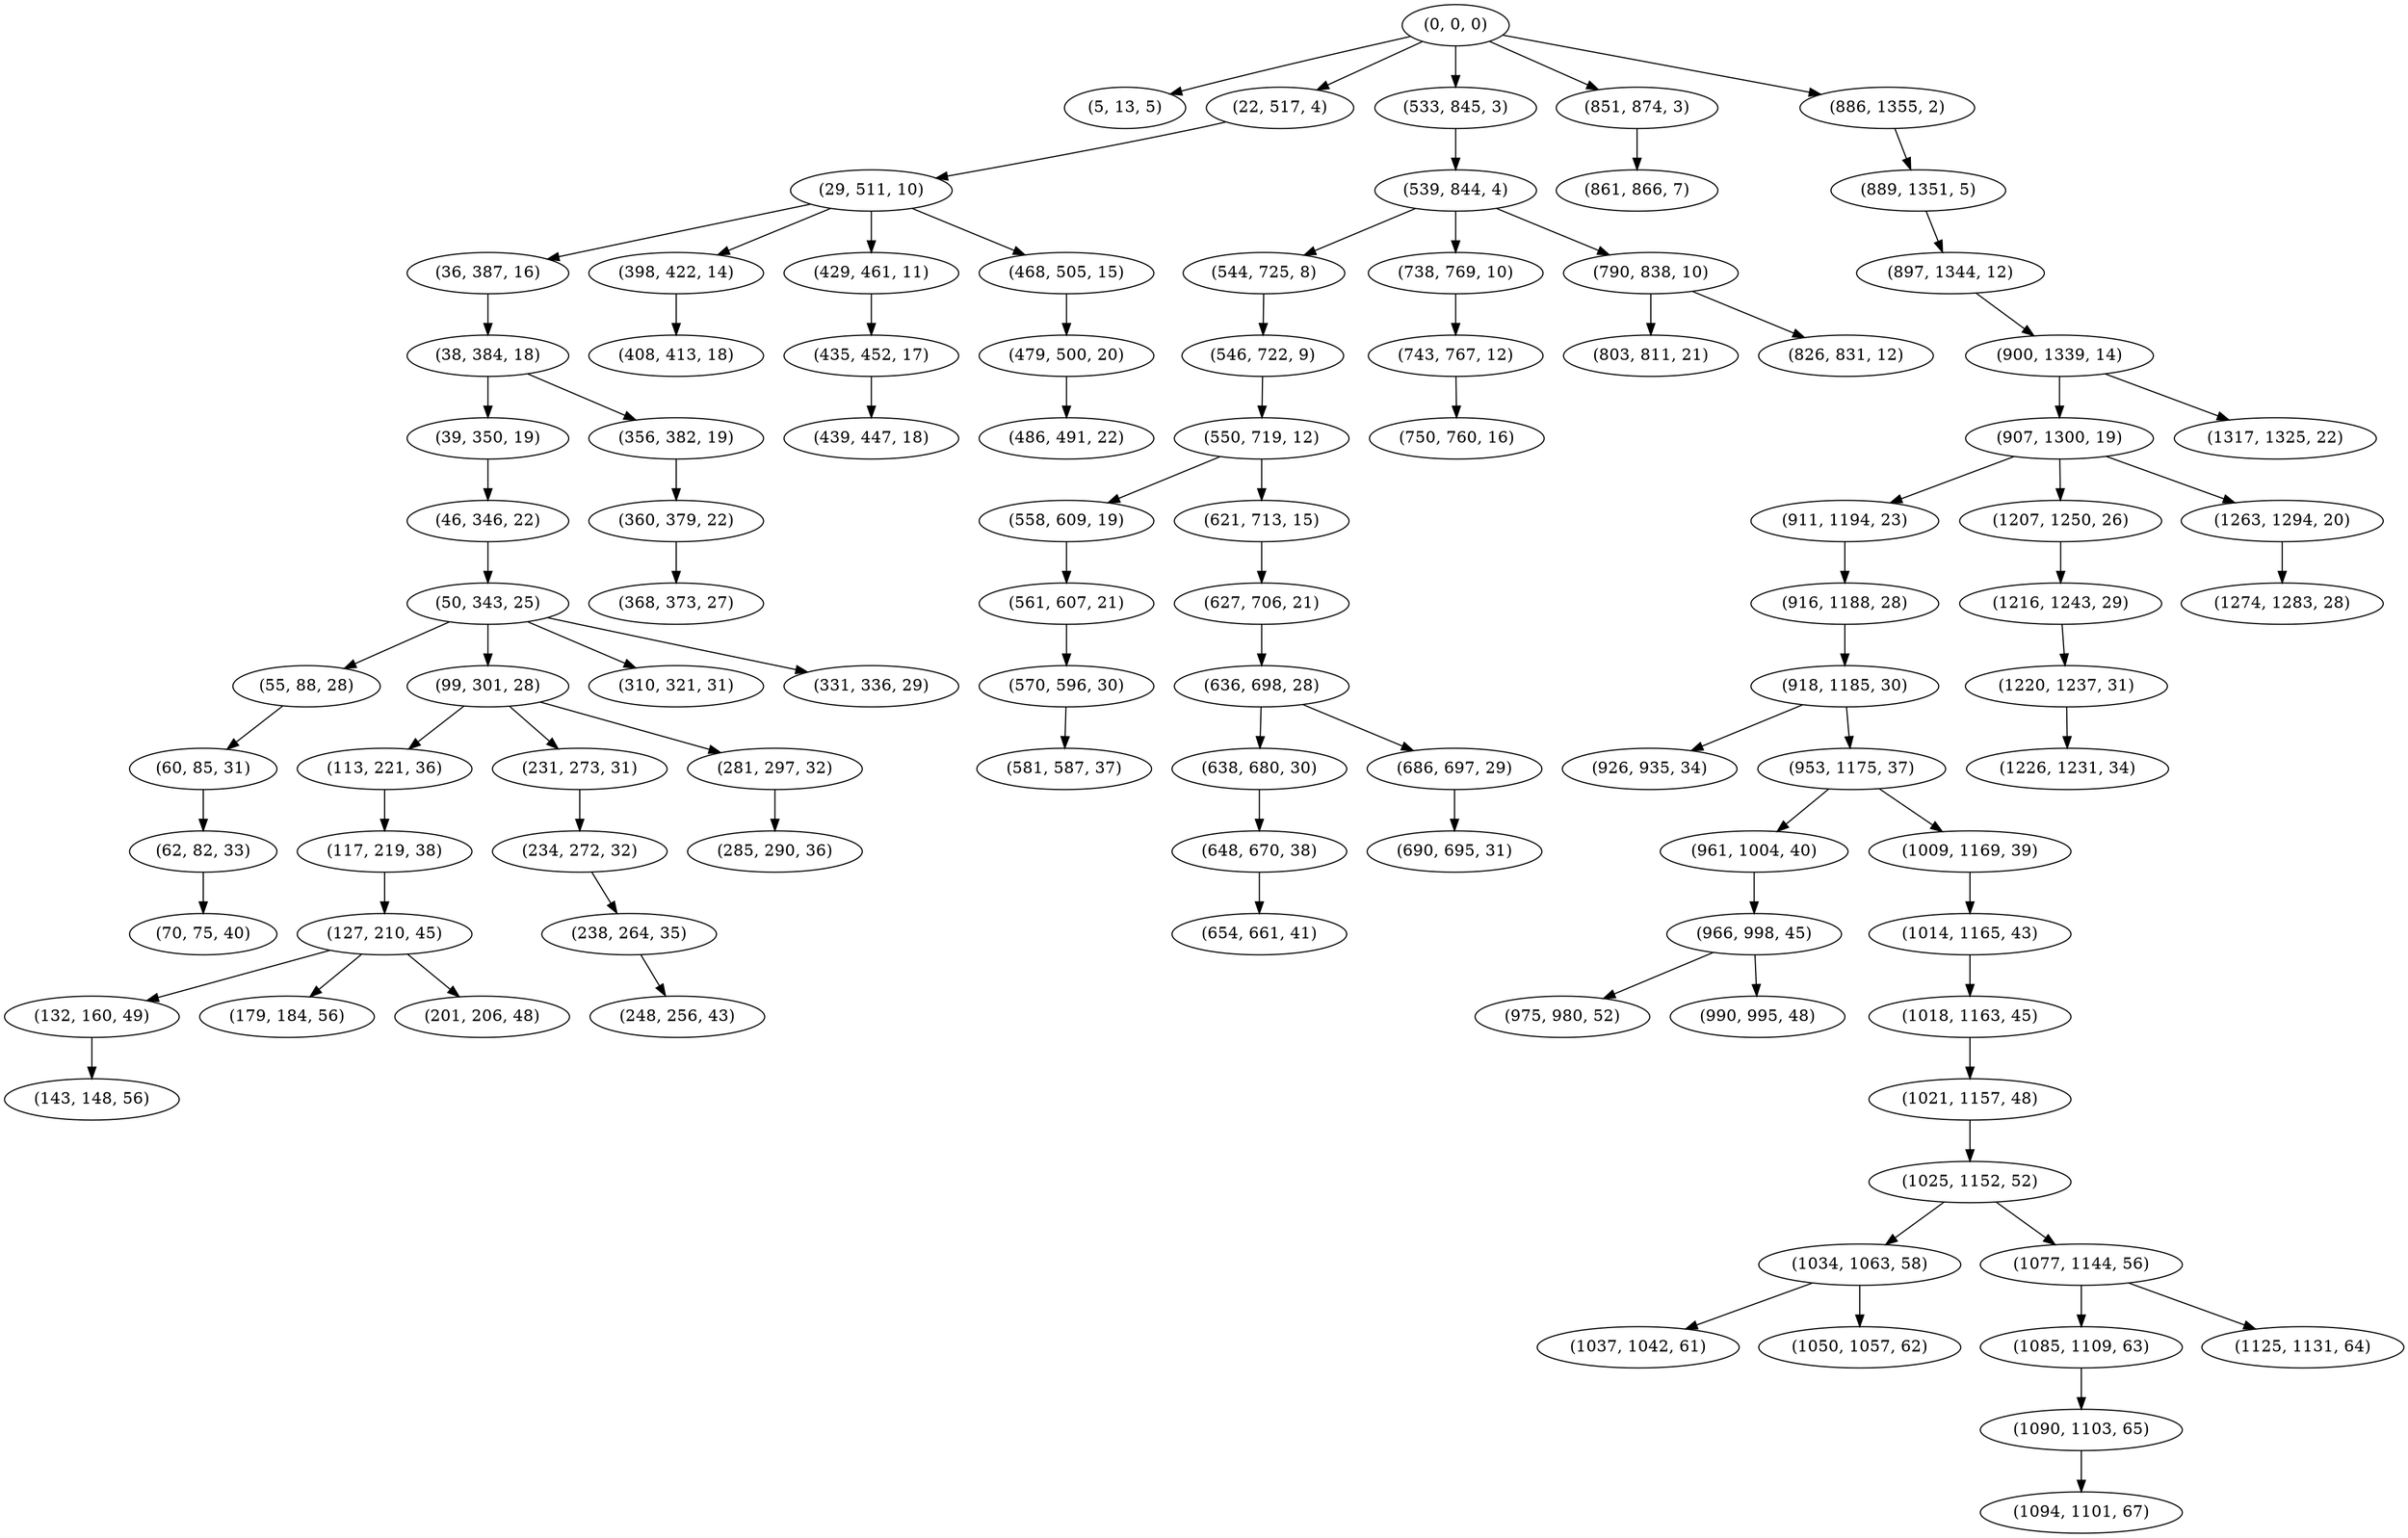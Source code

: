 digraph tree {
    "(0, 0, 0)";
    "(5, 13, 5)";
    "(22, 517, 4)";
    "(29, 511, 10)";
    "(36, 387, 16)";
    "(38, 384, 18)";
    "(39, 350, 19)";
    "(46, 346, 22)";
    "(50, 343, 25)";
    "(55, 88, 28)";
    "(60, 85, 31)";
    "(62, 82, 33)";
    "(70, 75, 40)";
    "(99, 301, 28)";
    "(113, 221, 36)";
    "(117, 219, 38)";
    "(127, 210, 45)";
    "(132, 160, 49)";
    "(143, 148, 56)";
    "(179, 184, 56)";
    "(201, 206, 48)";
    "(231, 273, 31)";
    "(234, 272, 32)";
    "(238, 264, 35)";
    "(248, 256, 43)";
    "(281, 297, 32)";
    "(285, 290, 36)";
    "(310, 321, 31)";
    "(331, 336, 29)";
    "(356, 382, 19)";
    "(360, 379, 22)";
    "(368, 373, 27)";
    "(398, 422, 14)";
    "(408, 413, 18)";
    "(429, 461, 11)";
    "(435, 452, 17)";
    "(439, 447, 18)";
    "(468, 505, 15)";
    "(479, 500, 20)";
    "(486, 491, 22)";
    "(533, 845, 3)";
    "(539, 844, 4)";
    "(544, 725, 8)";
    "(546, 722, 9)";
    "(550, 719, 12)";
    "(558, 609, 19)";
    "(561, 607, 21)";
    "(570, 596, 30)";
    "(581, 587, 37)";
    "(621, 713, 15)";
    "(627, 706, 21)";
    "(636, 698, 28)";
    "(638, 680, 30)";
    "(648, 670, 38)";
    "(654, 661, 41)";
    "(686, 697, 29)";
    "(690, 695, 31)";
    "(738, 769, 10)";
    "(743, 767, 12)";
    "(750, 760, 16)";
    "(790, 838, 10)";
    "(803, 811, 21)";
    "(826, 831, 12)";
    "(851, 874, 3)";
    "(861, 866, 7)";
    "(886, 1355, 2)";
    "(889, 1351, 5)";
    "(897, 1344, 12)";
    "(900, 1339, 14)";
    "(907, 1300, 19)";
    "(911, 1194, 23)";
    "(916, 1188, 28)";
    "(918, 1185, 30)";
    "(926, 935, 34)";
    "(953, 1175, 37)";
    "(961, 1004, 40)";
    "(966, 998, 45)";
    "(975, 980, 52)";
    "(990, 995, 48)";
    "(1009, 1169, 39)";
    "(1014, 1165, 43)";
    "(1018, 1163, 45)";
    "(1021, 1157, 48)";
    "(1025, 1152, 52)";
    "(1034, 1063, 58)";
    "(1037, 1042, 61)";
    "(1050, 1057, 62)";
    "(1077, 1144, 56)";
    "(1085, 1109, 63)";
    "(1090, 1103, 65)";
    "(1094, 1101, 67)";
    "(1125, 1131, 64)";
    "(1207, 1250, 26)";
    "(1216, 1243, 29)";
    "(1220, 1237, 31)";
    "(1226, 1231, 34)";
    "(1263, 1294, 20)";
    "(1274, 1283, 28)";
    "(1317, 1325, 22)";
    "(0, 0, 0)" -> "(5, 13, 5)";
    "(0, 0, 0)" -> "(22, 517, 4)";
    "(0, 0, 0)" -> "(533, 845, 3)";
    "(0, 0, 0)" -> "(851, 874, 3)";
    "(0, 0, 0)" -> "(886, 1355, 2)";
    "(22, 517, 4)" -> "(29, 511, 10)";
    "(29, 511, 10)" -> "(36, 387, 16)";
    "(29, 511, 10)" -> "(398, 422, 14)";
    "(29, 511, 10)" -> "(429, 461, 11)";
    "(29, 511, 10)" -> "(468, 505, 15)";
    "(36, 387, 16)" -> "(38, 384, 18)";
    "(38, 384, 18)" -> "(39, 350, 19)";
    "(38, 384, 18)" -> "(356, 382, 19)";
    "(39, 350, 19)" -> "(46, 346, 22)";
    "(46, 346, 22)" -> "(50, 343, 25)";
    "(50, 343, 25)" -> "(55, 88, 28)";
    "(50, 343, 25)" -> "(99, 301, 28)";
    "(50, 343, 25)" -> "(310, 321, 31)";
    "(50, 343, 25)" -> "(331, 336, 29)";
    "(55, 88, 28)" -> "(60, 85, 31)";
    "(60, 85, 31)" -> "(62, 82, 33)";
    "(62, 82, 33)" -> "(70, 75, 40)";
    "(99, 301, 28)" -> "(113, 221, 36)";
    "(99, 301, 28)" -> "(231, 273, 31)";
    "(99, 301, 28)" -> "(281, 297, 32)";
    "(113, 221, 36)" -> "(117, 219, 38)";
    "(117, 219, 38)" -> "(127, 210, 45)";
    "(127, 210, 45)" -> "(132, 160, 49)";
    "(127, 210, 45)" -> "(179, 184, 56)";
    "(127, 210, 45)" -> "(201, 206, 48)";
    "(132, 160, 49)" -> "(143, 148, 56)";
    "(231, 273, 31)" -> "(234, 272, 32)";
    "(234, 272, 32)" -> "(238, 264, 35)";
    "(238, 264, 35)" -> "(248, 256, 43)";
    "(281, 297, 32)" -> "(285, 290, 36)";
    "(356, 382, 19)" -> "(360, 379, 22)";
    "(360, 379, 22)" -> "(368, 373, 27)";
    "(398, 422, 14)" -> "(408, 413, 18)";
    "(429, 461, 11)" -> "(435, 452, 17)";
    "(435, 452, 17)" -> "(439, 447, 18)";
    "(468, 505, 15)" -> "(479, 500, 20)";
    "(479, 500, 20)" -> "(486, 491, 22)";
    "(533, 845, 3)" -> "(539, 844, 4)";
    "(539, 844, 4)" -> "(544, 725, 8)";
    "(539, 844, 4)" -> "(738, 769, 10)";
    "(539, 844, 4)" -> "(790, 838, 10)";
    "(544, 725, 8)" -> "(546, 722, 9)";
    "(546, 722, 9)" -> "(550, 719, 12)";
    "(550, 719, 12)" -> "(558, 609, 19)";
    "(550, 719, 12)" -> "(621, 713, 15)";
    "(558, 609, 19)" -> "(561, 607, 21)";
    "(561, 607, 21)" -> "(570, 596, 30)";
    "(570, 596, 30)" -> "(581, 587, 37)";
    "(621, 713, 15)" -> "(627, 706, 21)";
    "(627, 706, 21)" -> "(636, 698, 28)";
    "(636, 698, 28)" -> "(638, 680, 30)";
    "(636, 698, 28)" -> "(686, 697, 29)";
    "(638, 680, 30)" -> "(648, 670, 38)";
    "(648, 670, 38)" -> "(654, 661, 41)";
    "(686, 697, 29)" -> "(690, 695, 31)";
    "(738, 769, 10)" -> "(743, 767, 12)";
    "(743, 767, 12)" -> "(750, 760, 16)";
    "(790, 838, 10)" -> "(803, 811, 21)";
    "(790, 838, 10)" -> "(826, 831, 12)";
    "(851, 874, 3)" -> "(861, 866, 7)";
    "(886, 1355, 2)" -> "(889, 1351, 5)";
    "(889, 1351, 5)" -> "(897, 1344, 12)";
    "(897, 1344, 12)" -> "(900, 1339, 14)";
    "(900, 1339, 14)" -> "(907, 1300, 19)";
    "(900, 1339, 14)" -> "(1317, 1325, 22)";
    "(907, 1300, 19)" -> "(911, 1194, 23)";
    "(907, 1300, 19)" -> "(1207, 1250, 26)";
    "(907, 1300, 19)" -> "(1263, 1294, 20)";
    "(911, 1194, 23)" -> "(916, 1188, 28)";
    "(916, 1188, 28)" -> "(918, 1185, 30)";
    "(918, 1185, 30)" -> "(926, 935, 34)";
    "(918, 1185, 30)" -> "(953, 1175, 37)";
    "(953, 1175, 37)" -> "(961, 1004, 40)";
    "(953, 1175, 37)" -> "(1009, 1169, 39)";
    "(961, 1004, 40)" -> "(966, 998, 45)";
    "(966, 998, 45)" -> "(975, 980, 52)";
    "(966, 998, 45)" -> "(990, 995, 48)";
    "(1009, 1169, 39)" -> "(1014, 1165, 43)";
    "(1014, 1165, 43)" -> "(1018, 1163, 45)";
    "(1018, 1163, 45)" -> "(1021, 1157, 48)";
    "(1021, 1157, 48)" -> "(1025, 1152, 52)";
    "(1025, 1152, 52)" -> "(1034, 1063, 58)";
    "(1025, 1152, 52)" -> "(1077, 1144, 56)";
    "(1034, 1063, 58)" -> "(1037, 1042, 61)";
    "(1034, 1063, 58)" -> "(1050, 1057, 62)";
    "(1077, 1144, 56)" -> "(1085, 1109, 63)";
    "(1077, 1144, 56)" -> "(1125, 1131, 64)";
    "(1085, 1109, 63)" -> "(1090, 1103, 65)";
    "(1090, 1103, 65)" -> "(1094, 1101, 67)";
    "(1207, 1250, 26)" -> "(1216, 1243, 29)";
    "(1216, 1243, 29)" -> "(1220, 1237, 31)";
    "(1220, 1237, 31)" -> "(1226, 1231, 34)";
    "(1263, 1294, 20)" -> "(1274, 1283, 28)";
}
